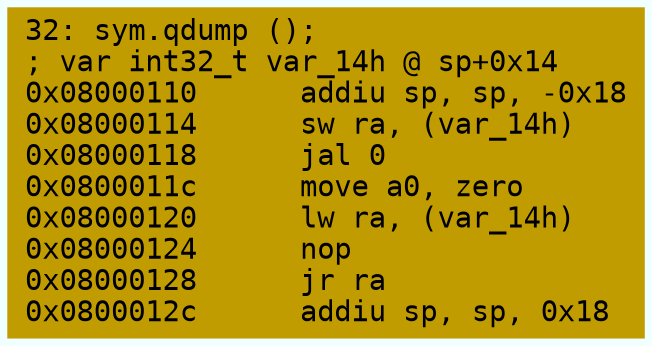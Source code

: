 digraph code {
	graph [bgcolor=azure fontsize=8 fontname="Courier" splines="ortho"];
	node [fillcolor=gray style=filled shape=box];
	edge [arrowhead="normal"];
	"0x08000110" [URL="sym.qdump/0x08000110", fillcolor="#c19c00",color="#c19c00", fontname="Courier",label="32: sym.qdump ();\l; var int32_t var_14h @ sp+0x14\l0x08000110      addiu sp, sp, -0x18\l0x08000114      sw ra, (var_14h)\l0x08000118      jal 0\l0x0800011c      move a0, zero\l0x08000120      lw ra, (var_14h)\l0x08000124      nop\l0x08000128      jr ra\l0x0800012c      addiu sp, sp, 0x18\l"]
}
